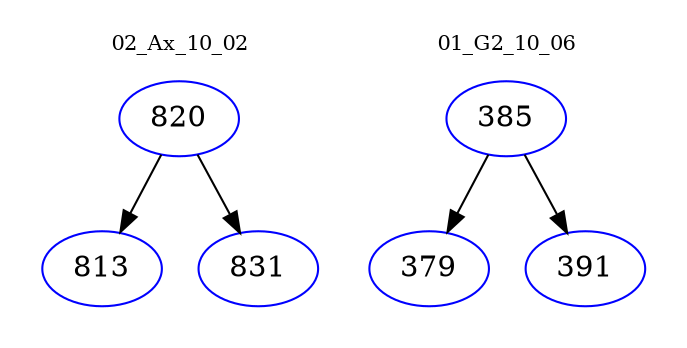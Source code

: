 digraph{
subgraph cluster_0 {
color = white
label = "02_Ax_10_02";
fontsize=10;
T0_820 [label="820", color="blue"]
T0_820 -> T0_813 [color="black"]
T0_813 [label="813", color="blue"]
T0_820 -> T0_831 [color="black"]
T0_831 [label="831", color="blue"]
}
subgraph cluster_1 {
color = white
label = "01_G2_10_06";
fontsize=10;
T1_385 [label="385", color="blue"]
T1_385 -> T1_379 [color="black"]
T1_379 [label="379", color="blue"]
T1_385 -> T1_391 [color="black"]
T1_391 [label="391", color="blue"]
}
}
